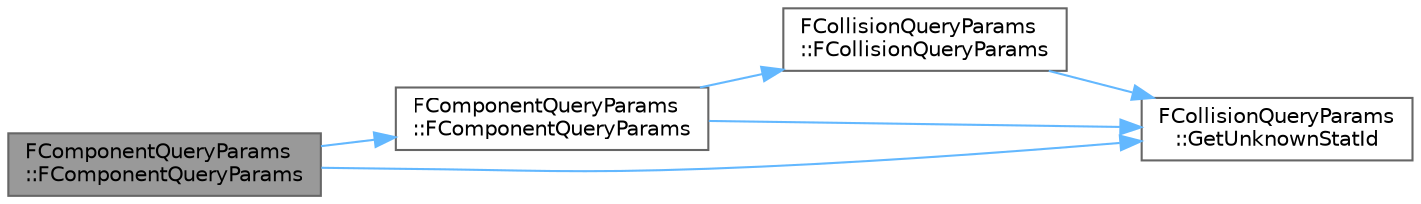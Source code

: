 digraph "FComponentQueryParams::FComponentQueryParams"
{
 // INTERACTIVE_SVG=YES
 // LATEX_PDF_SIZE
  bgcolor="transparent";
  edge [fontname=Helvetica,fontsize=10,labelfontname=Helvetica,labelfontsize=10];
  node [fontname=Helvetica,fontsize=10,shape=box,height=0.2,width=0.4];
  rankdir="LR";
  Node1 [id="Node000001",label="FComponentQueryParams\l::FComponentQueryParams",height=0.2,width=0.4,color="gray40", fillcolor="grey60", style="filled", fontcolor="black",tooltip=" "];
  Node1 -> Node2 [id="edge1_Node000001_Node000002",color="steelblue1",style="solid",tooltip=" "];
  Node2 [id="Node000002",label="FComponentQueryParams\l::FComponentQueryParams",height=0.2,width=0.4,color="grey40", fillcolor="white", style="filled",URL="$df/d21/structFComponentQueryParams.html#aefe769986b19e7906854c64d3288b64c",tooltip=" "];
  Node2 -> Node3 [id="edge2_Node000002_Node000003",color="steelblue1",style="solid",tooltip=" "];
  Node3 [id="Node000003",label="FCollisionQueryParams\l::FCollisionQueryParams",height=0.2,width=0.4,color="grey40", fillcolor="white", style="filled",URL="$d9/d3f/structFCollisionQueryParams.html#a2dfb7fbd921bf33370dcb8eaf22be16b",tooltip=" "];
  Node3 -> Node4 [id="edge3_Node000003_Node000004",color="steelblue1",style="solid",tooltip=" "];
  Node4 [id="Node000004",label="FCollisionQueryParams\l::GetUnknownStatId",height=0.2,width=0.4,color="grey40", fillcolor="white", style="filled",URL="$d9/d3f/structFCollisionQueryParams.html#adc15e3cfe82861405b977040729908ec",tooltip=" "];
  Node2 -> Node4 [id="edge4_Node000002_Node000004",color="steelblue1",style="solid",tooltip=" "];
  Node1 -> Node4 [id="edge5_Node000001_Node000004",color="steelblue1",style="solid",tooltip=" "];
}

